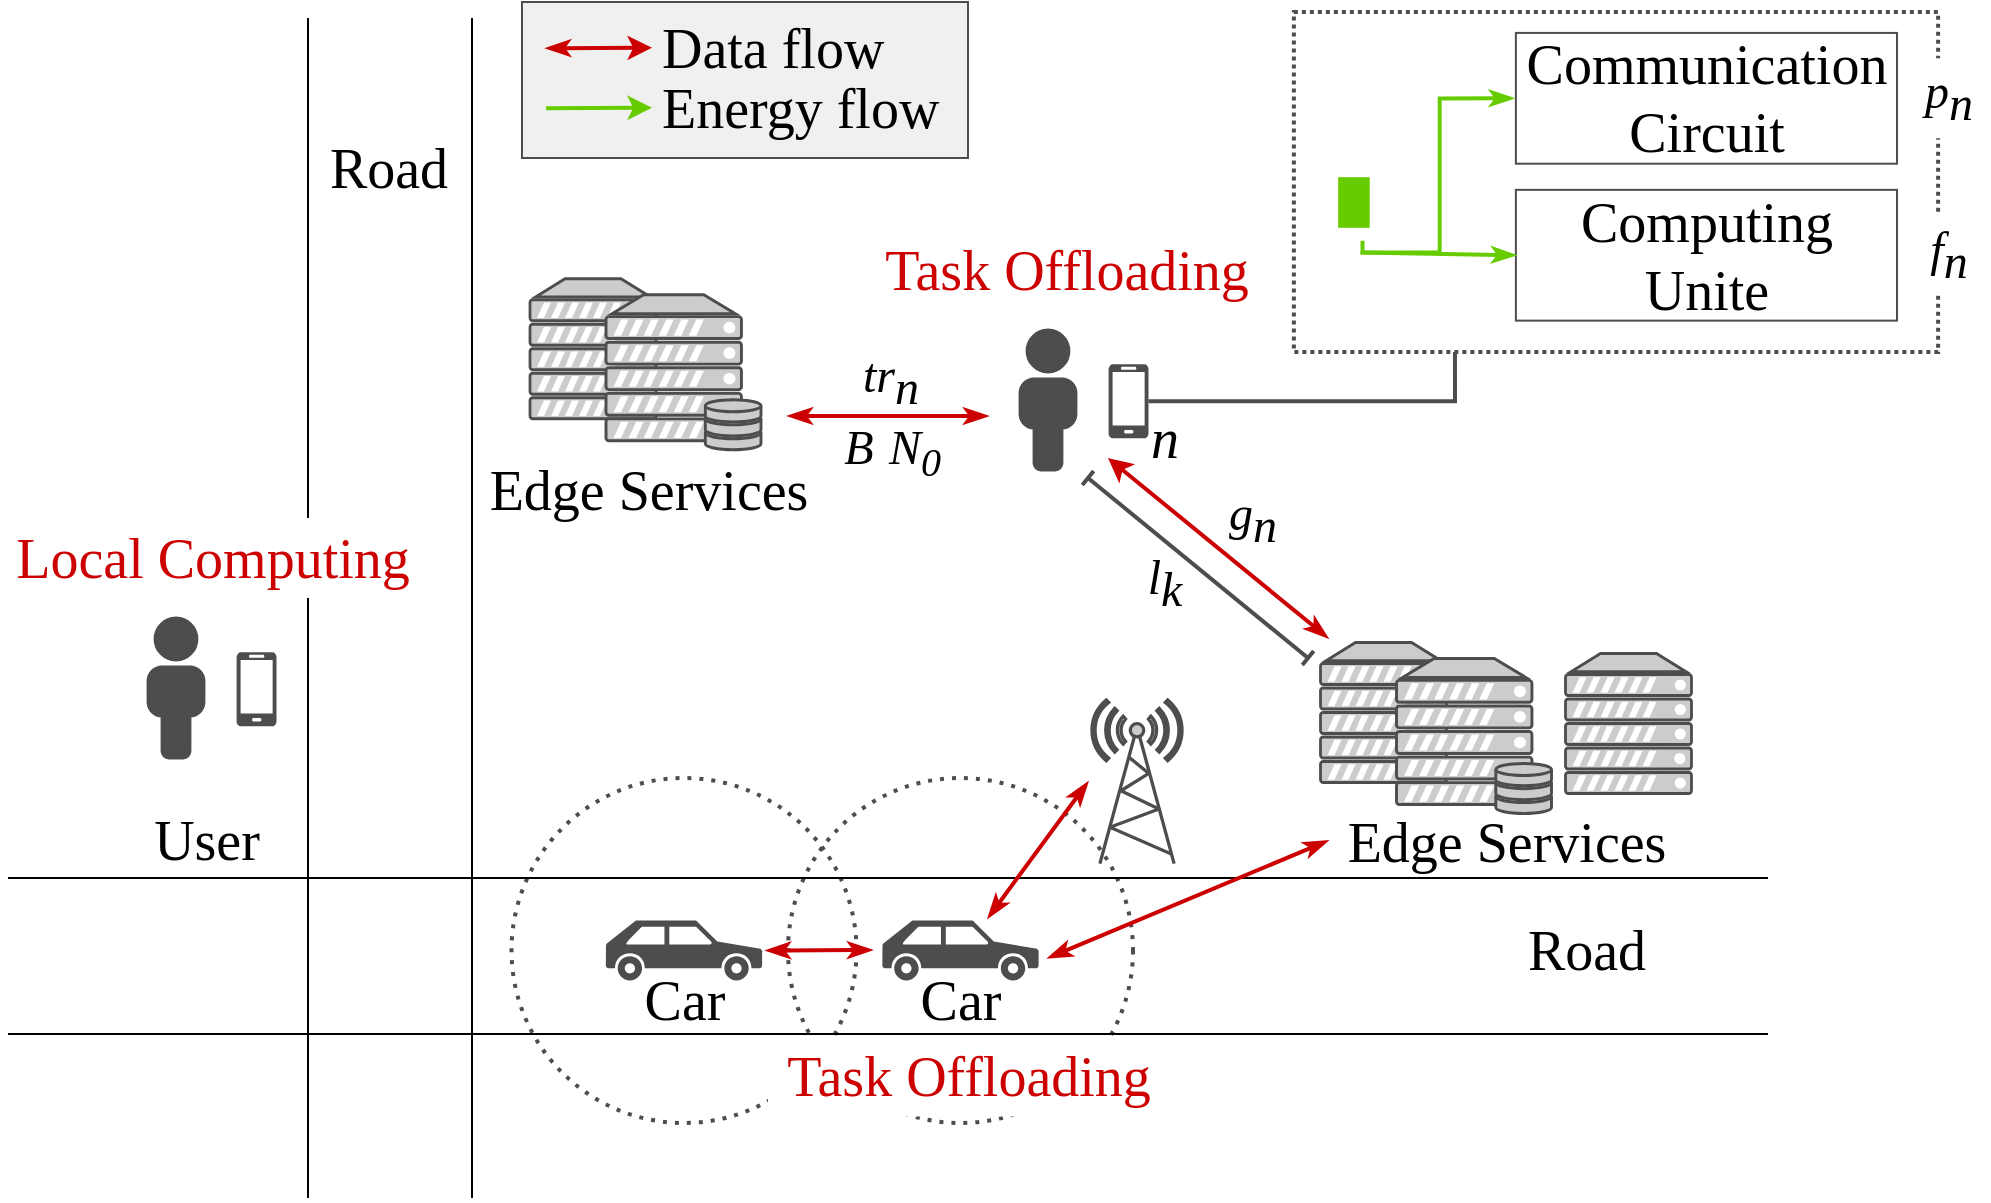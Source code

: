 <mxfile version="15.7.4" type="github">
  <diagram name="Page-1" id="80d4a630-b321-0f5e-ff81-c5a36ef4752d">
    <mxGraphModel dx="1572" dy="178" grid="1" gridSize="10" guides="1" tooltips="1" connect="1" arrows="1" fold="1" page="1" pageScale="1" pageWidth="1100" pageHeight="850" background="none" math="0" shadow="0">
      <root>
        <mxCell id="0" />
        <mxCell id="1" parent="0" />
        <mxCell id="utxqraoGEjVuNVT_84cE-110" value="" style="group;fontSize=28;" parent="1" vertex="1" connectable="0">
          <mxGeometry x="802.94" y="927" width="347.06" height="170" as="geometry" />
        </mxCell>
        <mxCell id="utxqraoGEjVuNVT_84cE-86" value="" style="rounded=0;whiteSpace=wrap;html=1;shadow=0;fontFamily=Times New Roman;fontColor=#CC0000;strokeColor=#4D4D4D;strokeWidth=2;fillColor=none;dashed=1;dashPattern=1 1;fontSize=28;" parent="utxqraoGEjVuNVT_84cE-110" vertex="1">
          <mxGeometry width="322.12" height="170.0" as="geometry" />
        </mxCell>
        <mxCell id="utxqraoGEjVuNVT_84cE-89" value="Communication&lt;br style=&quot;font-size: 28px;&quot;&gt;Circuit" style="rounded=0;whiteSpace=wrap;html=1;shadow=0;fontFamily=Times New Roman;fontSize=28;fontColor=#000000;strokeColor=#4D4D4D;strokeWidth=1;fillColor=none;" parent="utxqraoGEjVuNVT_84cE-110" vertex="1">
          <mxGeometry x="110.999" y="10.462" width="190.549" height="65.385" as="geometry" />
        </mxCell>
        <mxCell id="utxqraoGEjVuNVT_84cE-90" value="Computing&lt;br style=&quot;font-size: 28px;&quot;&gt;Unite" style="rounded=0;whiteSpace=wrap;html=1;shadow=0;fontFamily=Times New Roman;fontSize=28;fontColor=#000000;strokeColor=#4D4D4D;strokeWidth=1;fillColor=none;" parent="utxqraoGEjVuNVT_84cE-110" vertex="1">
          <mxGeometry x="110.999" y="88.923" width="190.549" height="65.385" as="geometry" />
        </mxCell>
        <mxCell id="utxqraoGEjVuNVT_84cE-96" style="rounded=0;jumpStyle=arc;jumpSize=15;orthogonalLoop=1;jettySize=auto;html=1;exitX=0.5;exitY=1;exitDx=0;exitDy=0;entryX=0;entryY=0.5;entryDx=0;entryDy=0;fontFamily=Times New Roman;fontSize=28;fontColor=#000000;startArrow=none;startFill=0;endArrow=classicThin;endFill=1;targetPerimeterSpacing=7;strokeColor=#66CC00;strokeWidth=2;elbow=vertical;" parent="utxqraoGEjVuNVT_84cE-110" target="utxqraoGEjVuNVT_84cE-90" edge="1">
          <mxGeometry relative="1" as="geometry">
            <mxPoint x="33.3" y="120.308" as="sourcePoint" />
          </mxGeometry>
        </mxCell>
        <mxCell id="utxqraoGEjVuNVT_84cE-97" style="edgeStyle=orthogonalEdgeStyle;rounded=0;jumpStyle=arc;jumpSize=15;orthogonalLoop=1;jettySize=auto;html=1;entryX=0;entryY=0.5;entryDx=0;entryDy=0;fontFamily=Times New Roman;fontSize=28;fontColor=#000000;startArrow=none;startFill=0;endArrow=classicThin;endFill=1;targetPerimeterSpacing=7;strokeColor=#66CC00;strokeWidth=2;elbow=vertical;" parent="utxqraoGEjVuNVT_84cE-110" edge="1">
          <mxGeometry relative="1" as="geometry">
            <mxPoint x="34.316" y="114.423" as="sourcePoint" />
            <mxPoint x="109.897" y="43.154" as="targetPoint" />
            <Array as="points">
              <mxPoint x="34.047" y="120.308" />
              <mxPoint x="72.897" y="120.308" />
              <mxPoint x="72.897" y="43.154" />
            </Array>
          </mxGeometry>
        </mxCell>
        <mxCell id="utxqraoGEjVuNVT_84cE-101" value="" style="shape=image;html=1;verticalAlign=top;verticalLabelPosition=bottom;labelBackgroundColor=#ffffff;imageAspect=0;aspect=fixed;image=https://cdn2.iconfinder.com/data/icons/picol-vector/32/battery_2-128.png;rounded=0;shadow=0;fontFamily=Times New Roman;fontSize=28;fontColor=#000000;strokeColor=#4D4D4D;strokeWidth=1;fillColor=none;rotation=90;" parent="utxqraoGEjVuNVT_84cE-110" vertex="1">
          <mxGeometry y="55.326" width="59.347" height="59.347" as="geometry" />
        </mxCell>
        <mxCell id="utxqraoGEjVuNVT_84cE-104" value="" style="rounded=0;whiteSpace=wrap;html=1;shadow=0;fontFamily=Times New Roman;fontSize=28;fontColor=#000000;strokeColor=#66CC00;strokeWidth=7;fillColor=#66CC00;imageWidth=20;" parent="utxqraoGEjVuNVT_84cE-110" vertex="1">
          <mxGeometry x="25.638" y="86.09" width="8.787" height="18.308" as="geometry" />
        </mxCell>
        <mxCell id="utxqraoGEjVuNVT_84cE-147" value="&lt;i style=&quot;font-size: 24px&quot;&gt;f&lt;sub style=&quot;font-size: 24px&quot;&gt;n&lt;/sub&gt;&lt;/i&gt;" style="text;html=1;resizable=0;autosize=1;align=center;verticalAlign=middle;points=[];fillColor=default;strokeColor=none;rounded=0;dashed=1;fontFamily=Times New Roman;fontSize=24;" parent="utxqraoGEjVuNVT_84cE-110" vertex="1">
          <mxGeometry x="312.06" y="101.62" width="30" height="40" as="geometry" />
        </mxCell>
        <mxCell id="utxqraoGEjVuNVT_84cE-148" value="&lt;i style=&quot;font-size: 24px&quot;&gt;p&lt;sub style=&quot;font-size: 24px&quot;&gt;n&lt;/sub&gt;&lt;/i&gt;" style="text;html=1;resizable=0;autosize=1;align=center;verticalAlign=middle;points=[];fillColor=default;strokeColor=none;rounded=0;dashed=1;fontFamily=Times New Roman;fontSize=24;" parent="utxqraoGEjVuNVT_84cE-110" vertex="1">
          <mxGeometry x="307.06" y="23.15" width="40" height="40" as="geometry" />
        </mxCell>
        <mxCell id="utxqraoGEjVuNVT_84cE-140" value="" style="rounded=0;whiteSpace=wrap;html=1;shadow=0;fontFamily=Times New Roman;fontSize=28;fontColor=#000000;strokeColor=#4D4D4D;strokeWidth=1;fillColor=#F0F0F0;" parent="1" vertex="1">
          <mxGeometry x="417" y="922" width="223" height="78" as="geometry" />
        </mxCell>
        <mxCell id="utxqraoGEjVuNVT_84cE-62" value="" style="ellipse;whiteSpace=wrap;html=1;aspect=fixed;dashed=1;strokeColor=#4D4D4D;strokeWidth=2;fillColor=none;dashPattern=1 2;shadow=0;fontSize=28;" parent="1" vertex="1">
          <mxGeometry x="550.0" y="1310" width="172.5" height="172.5" as="geometry" />
        </mxCell>
        <mxCell id="utxqraoGEjVuNVT_84cE-32" value="" style="ellipse;whiteSpace=wrap;html=1;aspect=fixed;dashed=1;strokeColor=#4D4D4D;strokeWidth=2;fillColor=none;dashPattern=1 2;fontSize=28;" parent="1" vertex="1">
          <mxGeometry x="411.75" y="1310" width="172.5" height="172.5" as="geometry" />
        </mxCell>
        <mxCell id="utxqraoGEjVuNVT_84cE-1" value="" style="fontColor=#0066CC;verticalAlign=top;verticalLabelPosition=bottom;labelPosition=center;align=center;html=1;outlineConnect=0;fillColor=#CCCCCC;strokeColor=#4D4D4D;gradientColor=none;gradientDirection=north;strokeWidth=2;shape=mxgraph.networks.radio_tower;fontSize=28;" parent="1" vertex="1">
          <mxGeometry x="702" y="1271" width="45" height="81.82" as="geometry" />
        </mxCell>
        <mxCell id="utxqraoGEjVuNVT_84cE-5" value="" style="endArrow=none;html=1;rounded=0;fontSize=28;" parent="1" edge="1">
          <mxGeometry width="50" height="50" relative="1" as="geometry">
            <mxPoint x="160" y="1438" as="sourcePoint" />
            <mxPoint x="1040" y="1438" as="targetPoint" />
          </mxGeometry>
        </mxCell>
        <mxCell id="utxqraoGEjVuNVT_84cE-63" style="rounded=0;jumpSize=15;orthogonalLoop=1;jettySize=auto;html=1;fontFamily=Times New Roman;strokeColor=#CC0000;strokeWidth=2;endArrow=classicThin;endFill=1;startArrow=classicThin;startFill=1;exitX=0;exitY=0.5;exitDx=0;exitDy=0;exitPerimeter=0;fontSize=28;" parent="1" edge="1">
          <mxGeometry relative="1" as="geometry">
            <mxPoint x="539.08" y="1396.25" as="sourcePoint" />
            <mxPoint x="592" y="1396" as="targetPoint" />
          </mxGeometry>
        </mxCell>
        <mxCell id="utxqraoGEjVuNVT_84cE-9" value="" style="shape=mxgraph.signs.transportation.car_3;html=1;pointerEvents=1;fillColor=#4D4D4D;strokeColor=none;verticalLabelPosition=bottom;verticalAlign=top;align=center;flipH=1;fontSize=28;" parent="1" vertex="1">
          <mxGeometry x="458.92" y="1381.25" width="78.16" height="30" as="geometry" />
        </mxCell>
        <mxCell id="utxqraoGEjVuNVT_84cE-27" value="" style="endArrow=none;html=1;rounded=0;fontSize=28;" parent="1" edge="1">
          <mxGeometry width="50" height="50" relative="1" as="geometry">
            <mxPoint x="160" y="1360" as="sourcePoint" />
            <mxPoint x="1040" y="1360" as="targetPoint" />
          </mxGeometry>
        </mxCell>
        <mxCell id="utxqraoGEjVuNVT_84cE-44" value="" style="endArrow=none;html=1;rounded=0;fontSize=28;" parent="1" edge="1">
          <mxGeometry width="50" height="50" relative="1" as="geometry">
            <mxPoint x="310.0" y="1520" as="sourcePoint" />
            <mxPoint x="310.0" y="930" as="targetPoint" />
          </mxGeometry>
        </mxCell>
        <mxCell id="utxqraoGEjVuNVT_84cE-45" value="" style="endArrow=none;html=1;rounded=0;fontSize=28;" parent="1" edge="1">
          <mxGeometry width="50" height="50" relative="1" as="geometry">
            <mxPoint x="392" y="1520" as="sourcePoint" />
            <mxPoint x="392" y="930.0" as="targetPoint" />
          </mxGeometry>
        </mxCell>
        <mxCell id="utxqraoGEjVuNVT_84cE-46" value="&lt;span style=&quot;font-size: 28px;&quot;&gt;Car&lt;/span&gt;" style="text;html=1;resizable=0;autosize=1;align=center;verticalAlign=middle;points=[];fillColor=none;strokeColor=none;rounded=0;dashed=1;fontFamily=Times New Roman;fontSize=28;" parent="1" vertex="1">
          <mxGeometry x="468" y="1401.25" width="60" height="40" as="geometry" />
        </mxCell>
        <mxCell id="utxqraoGEjVuNVT_84cE-65" style="edgeStyle=none;rounded=0;jumpSize=15;orthogonalLoop=1;jettySize=auto;html=1;fontFamily=Times New Roman;strokeColor=#CC0000;strokeWidth=2;fontSize=28;endArrow=classicThin;endFill=1;startArrow=classicThin;startFill=1;" parent="1" edge="1">
          <mxGeometry relative="1" as="geometry">
            <mxPoint x="650" y="1380" as="sourcePoint" />
            <mxPoint x="700" y="1312" as="targetPoint" />
          </mxGeometry>
        </mxCell>
        <mxCell id="utxqraoGEjVuNVT_84cE-127" style="edgeStyle=none;rounded=0;jumpStyle=none;jumpSize=15;orthogonalLoop=1;jettySize=auto;html=1;entryX=-0.024;entryY=0.491;entryDx=0;entryDy=0;entryPerimeter=0;fontFamily=Times New Roman;fontSize=28;fontColor=#000000;startArrow=classicThin;startFill=1;endArrow=classicThin;endFill=1;targetPerimeterSpacing=7;strokeColor=#CC0000;strokeWidth=2;elbow=vertical;" parent="1" target="utxqraoGEjVuNVT_84cE-124" edge="1">
          <mxGeometry relative="1" as="geometry">
            <mxPoint x="680" y="1400" as="sourcePoint" />
          </mxGeometry>
        </mxCell>
        <mxCell id="utxqraoGEjVuNVT_84cE-61" value="" style="shape=mxgraph.signs.transportation.car_3;html=1;pointerEvents=1;fillColor=#4D4D4D;strokeColor=none;verticalLabelPosition=bottom;verticalAlign=top;align=center;flipH=1;fontSize=28;" parent="1" vertex="1">
          <mxGeometry x="597.17" y="1381.25" width="78.16" height="30" as="geometry" />
        </mxCell>
        <mxCell id="utxqraoGEjVuNVT_84cE-68" value="" style="group;fontSize=28;" parent="1" vertex="1" connectable="0">
          <mxGeometry x="410" y="1060.37" width="155" height="125.63" as="geometry" />
        </mxCell>
        <mxCell id="utxqraoGEjVuNVT_84cE-11" value="" style="fontColor=#0066CC;verticalAlign=top;verticalLabelPosition=bottom;labelPosition=center;align=center;html=1;outlineConnect=0;fillColor=#CCCCCC;strokeColor=#4D4D4D;gradientColor=none;gradientDirection=north;strokeWidth=2;shape=mxgraph.networks.server;fontSize=28;" parent="utxqraoGEjVuNVT_84cE-68" vertex="1">
          <mxGeometry x="11" width="63" height="70" as="geometry" />
        </mxCell>
        <mxCell id="utxqraoGEjVuNVT_84cE-13" value="" style="fontColor=#0066CC;verticalAlign=top;verticalLabelPosition=bottom;labelPosition=center;align=center;html=1;outlineConnect=0;fillColor=#CCCCCC;strokeColor=#4D4D4D;gradientColor=none;gradientDirection=north;strokeWidth=2;shape=mxgraph.networks.server_storage;fontSize=28;" parent="utxqraoGEjVuNVT_84cE-68" vertex="1">
          <mxGeometry x="49" y="8" width="77.5" height="77.5" as="geometry" />
        </mxCell>
        <mxCell id="utxqraoGEjVuNVT_84cE-20" value="&lt;span style=&quot;font-size: 28px;&quot;&gt;Edge Services&lt;/span&gt;" style="text;html=1;resizable=0;autosize=1;align=center;verticalAlign=middle;points=[];fillColor=none;strokeColor=none;rounded=0;dashed=1;fontFamily=Times New Roman;fontSize=28;" parent="utxqraoGEjVuNVT_84cE-68" vertex="1">
          <mxGeometry x="-15" y="85.63" width="170" height="40" as="geometry" />
        </mxCell>
        <mxCell id="utxqraoGEjVuNVT_84cE-69" value="" style="group;fontSize=28;" parent="1" vertex="1" connectable="0">
          <mxGeometry x="816.25" y="1242.25" width="185.5" height="95.5" as="geometry" />
        </mxCell>
        <mxCell id="utxqraoGEjVuNVT_84cE-21" value="" style="fontColor=#0066CC;verticalAlign=top;verticalLabelPosition=bottom;labelPosition=center;align=center;html=1;outlineConnect=0;fillColor=#CCCCCC;strokeColor=#4D4D4D;gradientColor=none;gradientDirection=north;strokeWidth=2;shape=mxgraph.networks.server;fontSize=28;" parent="utxqraoGEjVuNVT_84cE-69" vertex="1">
          <mxGeometry width="63" height="70" as="geometry" />
        </mxCell>
        <mxCell id="utxqraoGEjVuNVT_84cE-22" value="" style="fontColor=#0066CC;verticalAlign=top;verticalLabelPosition=bottom;labelPosition=center;align=center;html=1;outlineConnect=0;fillColor=#CCCCCC;strokeColor=#4D4D4D;gradientColor=none;gradientDirection=north;strokeWidth=2;shape=mxgraph.networks.server_storage;fontSize=28;" parent="utxqraoGEjVuNVT_84cE-69" vertex="1">
          <mxGeometry x="38" y="8" width="77.5" height="77.5" as="geometry" />
        </mxCell>
        <mxCell id="utxqraoGEjVuNVT_84cE-25" value="" style="fontColor=#0066CC;verticalAlign=top;verticalLabelPosition=bottom;labelPosition=center;align=center;html=1;outlineConnect=0;fillColor=#CCCCCC;strokeColor=#4D4D4D;gradientColor=none;gradientDirection=north;strokeWidth=2;shape=mxgraph.networks.server;fontSize=28;" parent="utxqraoGEjVuNVT_84cE-69" vertex="1">
          <mxGeometry x="122.5" y="5.5" width="63" height="70" as="geometry" />
        </mxCell>
        <mxCell id="utxqraoGEjVuNVT_84cE-78" value="&lt;span style=&quot;font-size: 28px;&quot;&gt;Task Offloading&lt;/span&gt;" style="text;html=1;resizable=0;autosize=1;align=center;verticalAlign=middle;points=[];fillColor=default;strokeColor=none;rounded=0;dashed=1;fontFamily=Times New Roman;fontColor=#CC0000;fontSize=28;" parent="1" vertex="1">
          <mxGeometry x="540" y="1439.25" width="200" height="40" as="geometry" />
        </mxCell>
        <mxCell id="utxqraoGEjVuNVT_84cE-114" value="" style="group;fontSize=28;" parent="1" vertex="1" connectable="0">
          <mxGeometry x="666" y="1086" width="64.25" height="85.63" as="geometry" />
        </mxCell>
        <mxCell id="utxqraoGEjVuNVT_84cE-117" value="" style="group;fontSize=28;" parent="utxqraoGEjVuNVT_84cE-114" vertex="1" connectable="0">
          <mxGeometry width="64.25" height="85.63" as="geometry" />
        </mxCell>
        <mxCell id="utxqraoGEjVuNVT_84cE-112" value="" style="verticalLabelPosition=bottom;html=1;verticalAlign=top;align=center;strokeColor=none;fillColor=#4D4D4D;shape=mxgraph.azure.mobile;pointerEvents=1;shadow=0;fontSize=28;" parent="utxqraoGEjVuNVT_84cE-117" vertex="1">
          <mxGeometry x="44.25" y="17.12" width="20" height="37" as="geometry" />
        </mxCell>
        <mxCell id="utxqraoGEjVuNVT_84cE-113" value="" style="fontColor=#0066CC;verticalAlign=top;verticalLabelPosition=bottom;labelPosition=center;align=center;html=1;outlineConnect=0;fillColor=#4D4D4D;strokeColor=#4D4D4D;gradientColor=none;gradientDirection=north;strokeWidth=2;shape=mxgraph.networks.user_male;shadow=0;fontFamily=Times New Roman;fontSize=28;" parent="utxqraoGEjVuNVT_84cE-117" vertex="1">
          <mxGeometry width="28" height="70" as="geometry" />
        </mxCell>
        <mxCell id="utxqraoGEjVuNVT_84cE-116" value="&lt;span style=&quot;font-size: 28px;&quot;&gt;Task Offloading&lt;/span&gt;" style="text;html=1;resizable=0;autosize=1;align=center;verticalAlign=middle;points=[];fillColor=default;strokeColor=none;rounded=0;dashed=1;fontFamily=Times New Roman;fontColor=#CC0000;fontSize=28;" parent="1" vertex="1">
          <mxGeometry x="589" y="1036" width="200" height="40" as="geometry" />
        </mxCell>
        <mxCell id="utxqraoGEjVuNVT_84cE-121" style="rounded=0;jumpStyle=arc;jumpSize=15;orthogonalLoop=1;jettySize=auto;html=1;fontFamily=Times New Roman;fontSize=28;fontColor=#000000;startArrow=classicThin;startFill=1;endArrow=classicThin;endFill=1;targetPerimeterSpacing=7;strokeColor=#CC0000;strokeWidth=2;elbow=vertical;" parent="1" edge="1">
          <mxGeometry relative="1" as="geometry">
            <mxPoint x="650" y="1129" as="sourcePoint" />
            <mxPoint x="550" y="1129" as="targetPoint" />
          </mxGeometry>
        </mxCell>
        <mxCell id="utxqraoGEjVuNVT_84cE-122" style="edgeStyle=none;rounded=0;jumpStyle=arc;jumpSize=15;orthogonalLoop=1;jettySize=auto;html=1;fontFamily=Times New Roman;fontSize=28;fontColor=#000000;startArrow=classic;startFill=1;endArrow=classicThin;endFill=1;targetPerimeterSpacing=7;strokeColor=#CC0000;strokeWidth=2;elbow=vertical;" parent="1" edge="1">
          <mxGeometry relative="1" as="geometry">
            <mxPoint x="820" y="1240" as="targetPoint" />
            <mxPoint x="710" y="1150" as="sourcePoint" />
          </mxGeometry>
        </mxCell>
        <mxCell id="utxqraoGEjVuNVT_84cE-124" value="&lt;span style=&quot;font-size: 28px;&quot;&gt;Edge Services&lt;/span&gt;" style="text;html=1;resizable=0;autosize=1;align=center;verticalAlign=middle;points=[];fillColor=none;strokeColor=none;rounded=0;dashed=1;fontFamily=Times New Roman;fontSize=28;" parent="1" vertex="1">
          <mxGeometry x="824" y="1321.75" width="170" height="40" as="geometry" />
        </mxCell>
        <mxCell id="utxqraoGEjVuNVT_84cE-125" value="&lt;span style=&quot;font-size: 28px;&quot;&gt;Car&lt;/span&gt;" style="text;html=1;resizable=0;autosize=1;align=center;verticalAlign=middle;points=[];fillColor=none;strokeColor=none;rounded=0;dashed=1;fontFamily=Times New Roman;fontSize=28;" parent="1" vertex="1">
          <mxGeometry x="606.25" y="1401.25" width="60" height="40" as="geometry" />
        </mxCell>
        <mxCell id="utxqraoGEjVuNVT_84cE-128" value="&lt;i&gt;n&lt;/i&gt;" style="text;html=1;resizable=0;autosize=1;align=center;verticalAlign=middle;points=[];fillColor=none;strokeColor=none;rounded=0;dashed=1;fontFamily=Times New Roman;fontSize=28;" parent="1" vertex="1">
          <mxGeometry x="722.5" y="1120" width="30" height="40" as="geometry" />
        </mxCell>
        <mxCell id="utxqraoGEjVuNVT_84cE-130" style="edgeStyle=orthogonalEdgeStyle;rounded=0;jumpStyle=none;jumpSize=15;orthogonalLoop=1;jettySize=auto;html=1;exitX=1;exitY=0.5;exitDx=0;exitDy=0;exitPerimeter=0;entryX=0.25;entryY=1;entryDx=0;entryDy=0;fontFamily=Times New Roman;fontSize=28;fontColor=#000000;startArrow=none;startFill=0;endArrow=none;endFill=0;targetPerimeterSpacing=7;strokeColor=#4D4D4D;strokeWidth=2;elbow=vertical;" parent="1" source="utxqraoGEjVuNVT_84cE-112" target="utxqraoGEjVuNVT_84cE-86" edge="1">
          <mxGeometry relative="1" as="geometry" />
        </mxCell>
        <mxCell id="utxqraoGEjVuNVT_84cE-132" value="" style="group;fontSize=28;" parent="1" vertex="1" connectable="0">
          <mxGeometry x="176.75" y="1190" width="190" height="170.62" as="geometry" />
        </mxCell>
        <mxCell id="utxqraoGEjVuNVT_84cE-77" value="&lt;span style=&quot;font-size: 28px;&quot;&gt;Local Computing&lt;/span&gt;" style="text;html=1;resizable=0;autosize=1;align=center;verticalAlign=middle;points=[];fillColor=default;strokeColor=none;rounded=0;dashed=1;fontFamily=Times New Roman;fontColor=#CC0000;fontSize=28;" parent="utxqraoGEjVuNVT_84cE-132" vertex="1">
          <mxGeometry x="-20" y="-10" width="210" height="40" as="geometry" />
        </mxCell>
        <mxCell id="utxqraoGEjVuNVT_84cE-120" value="" style="group;fontSize=28;" parent="utxqraoGEjVuNVT_84cE-132" vertex="1" connectable="0">
          <mxGeometry x="52.5" y="40" width="65" height="130.62" as="geometry" />
        </mxCell>
        <mxCell id="utxqraoGEjVuNVT_84cE-41" value="" style="verticalLabelPosition=bottom;html=1;verticalAlign=top;align=center;strokeColor=none;fillColor=#4D4D4D;shape=mxgraph.azure.mobile;pointerEvents=1;shadow=0;fontSize=28;" parent="utxqraoGEjVuNVT_84cE-120" vertex="1">
          <mxGeometry x="45" y="17.12" width="20" height="37" as="geometry" />
        </mxCell>
        <mxCell id="utxqraoGEjVuNVT_84cE-43" value="&lt;span style=&quot;font-size: 28px;&quot;&gt;User&lt;/span&gt;" style="text;html=1;resizable=0;autosize=1;align=center;verticalAlign=middle;points=[];fillColor=none;strokeColor=none;rounded=0;dashed=1;fontFamily=Times New Roman;fontSize=28;" parent="utxqraoGEjVuNVT_84cE-120" vertex="1">
          <mxGeometry x="-5" y="90.62" width="70" height="40" as="geometry" />
        </mxCell>
        <mxCell id="utxqraoGEjVuNVT_84cE-71" value="" style="fontColor=#0066CC;verticalAlign=top;verticalLabelPosition=bottom;labelPosition=center;align=center;html=1;outlineConnect=0;fillColor=#4D4D4D;strokeColor=#4D4D4D;gradientColor=none;gradientDirection=north;strokeWidth=2;shape=mxgraph.networks.user_male;shadow=0;fontFamily=Times New Roman;fontSize=28;" parent="utxqraoGEjVuNVT_84cE-120" vertex="1">
          <mxGeometry x="0.75" width="28" height="70" as="geometry" />
        </mxCell>
        <mxCell id="utxqraoGEjVuNVT_84cE-133" value="&lt;span style=&quot;font-size: 28px;&quot;&gt;Road&lt;/span&gt;" style="text;html=1;resizable=0;autosize=1;align=center;verticalAlign=middle;points=[];fillColor=none;strokeColor=none;rounded=0;dashed=1;fontFamily=Times New Roman;fontSize=28;" parent="1" vertex="1">
          <mxGeometry x="314.5" y="985.0" width="70" height="40" as="geometry" />
        </mxCell>
        <mxCell id="utxqraoGEjVuNVT_84cE-134" value="&lt;span style=&quot;font-size: 28px;&quot;&gt;Road&lt;/span&gt;" style="text;html=1;resizable=0;autosize=1;align=center;verticalAlign=middle;points=[];fillColor=none;strokeColor=none;rounded=0;dashed=1;fontFamily=Times New Roman;fontSize=28;" parent="1" vertex="1">
          <mxGeometry x="914" y="1376.25" width="70" height="40" as="geometry" />
        </mxCell>
        <mxCell id="utxqraoGEjVuNVT_84cE-135" style="rounded=0;jumpSize=15;orthogonalLoop=1;jettySize=auto;html=1;fontFamily=Times New Roman;strokeColor=#CC0000;strokeWidth=2;endArrow=classic;endFill=1;startArrow=classicThin;startFill=1;exitX=0;exitY=0.5;exitDx=0;exitDy=0;exitPerimeter=0;fontSize=28;" parent="1" edge="1">
          <mxGeometry relative="1" as="geometry">
            <mxPoint x="429.08" y="945.12" as="sourcePoint" />
            <mxPoint x="482" y="944.87" as="targetPoint" />
          </mxGeometry>
        </mxCell>
        <mxCell id="utxqraoGEjVuNVT_84cE-136" value="&lt;span style=&quot;font-size: 28px;&quot;&gt;Data flow&lt;/span&gt;" style="text;html=1;resizable=0;autosize=1;align=left;verticalAlign=middle;points=[];fillColor=none;strokeColor=none;rounded=0;dashed=1;fontFamily=Times New Roman;fontSize=28;" parent="1" vertex="1">
          <mxGeometry x="485" y="925.0" width="130" height="40" as="geometry" />
        </mxCell>
        <mxCell id="utxqraoGEjVuNVT_84cE-138" style="rounded=0;jumpSize=15;orthogonalLoop=1;jettySize=auto;html=1;fontFamily=Times New Roman;strokeColor=#66CC00;strokeWidth=2;endArrow=classic;endFill=1;startArrow=none;startFill=0;exitX=0;exitY=0.5;exitDx=0;exitDy=0;exitPerimeter=0;fontSize=28;" parent="1" edge="1">
          <mxGeometry relative="1" as="geometry">
            <mxPoint x="429.08" y="975.08" as="sourcePoint" />
            <mxPoint x="482" y="974.83" as="targetPoint" />
          </mxGeometry>
        </mxCell>
        <mxCell id="utxqraoGEjVuNVT_84cE-139" value="&lt;span style=&quot;font-size: 28px;&quot;&gt;Energy flow&lt;/span&gt;" style="text;html=1;resizable=0;autosize=1;align=left;verticalAlign=middle;points=[];fillColor=none;strokeColor=none;rounded=0;dashed=1;fontFamily=Times New Roman;fontSize=28;" parent="1" vertex="1">
          <mxGeometry x="485" y="955.0" width="150" height="40" as="geometry" />
        </mxCell>
        <mxCell id="utxqraoGEjVuNVT_84cE-143" value="&lt;i style=&quot;font-size: 24px;&quot;&gt;tr&lt;sub style=&quot;font-size: 24px;&quot;&gt;n&lt;/sub&gt;&lt;/i&gt;" style="text;html=1;resizable=0;autosize=1;align=center;verticalAlign=middle;points=[];fillColor=none;strokeColor=none;rounded=0;dashed=1;fontFamily=Times New Roman;fontSize=24;" parent="1" vertex="1">
          <mxGeometry x="581" y="1092" width="40" height="40" as="geometry" />
        </mxCell>
        <mxCell id="utxqraoGEjVuNVT_84cE-144" value="&lt;i style=&quot;font-size: 24px;&quot;&gt;B&lt;/i&gt;" style="text;html=1;resizable=0;autosize=1;align=center;verticalAlign=middle;points=[];fillColor=none;strokeColor=none;rounded=0;dashed=1;fontFamily=Times New Roman;fontSize=24;" parent="1" vertex="1">
          <mxGeometry x="570" y="1130" width="30" height="30" as="geometry" />
        </mxCell>
        <mxCell id="utxqraoGEjVuNVT_84cE-149" value="" style="endArrow=baseDash;html=1;rounded=0;fontFamily=Times New Roman;fontSize=24;fontColor=#000000;targetPerimeterSpacing=7;strokeColor=#4D4D4D;strokeWidth=2;elbow=vertical;jumpStyle=none;jumpSize=15;startArrow=baseDash;startFill=0;endFill=0;" parent="1" edge="1">
          <mxGeometry width="50" height="50" relative="1" as="geometry">
            <mxPoint x="700" y="1160" as="sourcePoint" />
            <mxPoint x="810" y="1250" as="targetPoint" />
          </mxGeometry>
        </mxCell>
        <mxCell id="utxqraoGEjVuNVT_84cE-150" value="&lt;i style=&quot;font-size: 24px&quot;&gt;l&lt;sub style=&quot;font-size: 24px&quot;&gt;k&lt;/sub&gt;&lt;/i&gt;" style="text;html=1;resizable=0;autosize=1;align=center;verticalAlign=middle;points=[];fillColor=none;strokeColor=none;rounded=0;dashed=1;fontFamily=Times New Roman;fontSize=24;" parent="1" vertex="1">
          <mxGeometry x="722.5" y="1193" width="30" height="40" as="geometry" />
        </mxCell>
        <mxCell id="utxqraoGEjVuNVT_84cE-151" value="&lt;i style=&quot;font-size: 24px&quot;&gt;g&lt;sub style=&quot;font-size: 24px&quot;&gt;n&lt;/sub&gt;&lt;/i&gt;" style="text;html=1;resizable=0;autosize=1;align=center;verticalAlign=middle;points=[];fillColor=none;strokeColor=none;rounded=0;dashed=1;fontFamily=Times New Roman;fontSize=24;" parent="1" vertex="1">
          <mxGeometry x="761.94" y="1161" width="40" height="40" as="geometry" />
        </mxCell>
        <mxCell id="Zbs5_y56itcbPU1ZX7jb-1" value="&lt;i style=&quot;font-size: 24px&quot;&gt;N&lt;sub&gt;0&lt;/sub&gt;&lt;/i&gt;" style="text;html=1;resizable=0;autosize=1;align=center;verticalAlign=middle;points=[];fillColor=none;strokeColor=none;rounded=0;dashed=1;fontFamily=Times New Roman;fontSize=24;" vertex="1" parent="1">
          <mxGeometry x="593" y="1127" width="40" height="40" as="geometry" />
        </mxCell>
      </root>
    </mxGraphModel>
  </diagram>
</mxfile>
